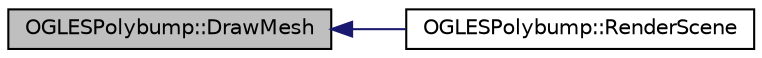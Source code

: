 digraph "OGLESPolybump::DrawMesh"
{
  edge [fontname="Helvetica",fontsize="10",labelfontname="Helvetica",labelfontsize="10"];
  node [fontname="Helvetica",fontsize="10",shape=record];
  rankdir="LR";
  Node1 [label="OGLESPolybump::DrawMesh",height=0.2,width=0.4,color="black", fillcolor="grey75", style="filled", fontcolor="black"];
  Node1 -> Node2 [dir="back",color="midnightblue",fontsize="10",style="solid",fontname="Helvetica"];
  Node2 [label="OGLESPolybump::RenderScene",height=0.2,width=0.4,color="black", fillcolor="white", style="filled",URL="$class_o_g_l_e_s_polybump.html#a938affe0d075417452b4cbb10cdd9061",tooltip="Render the scene. "];
}

